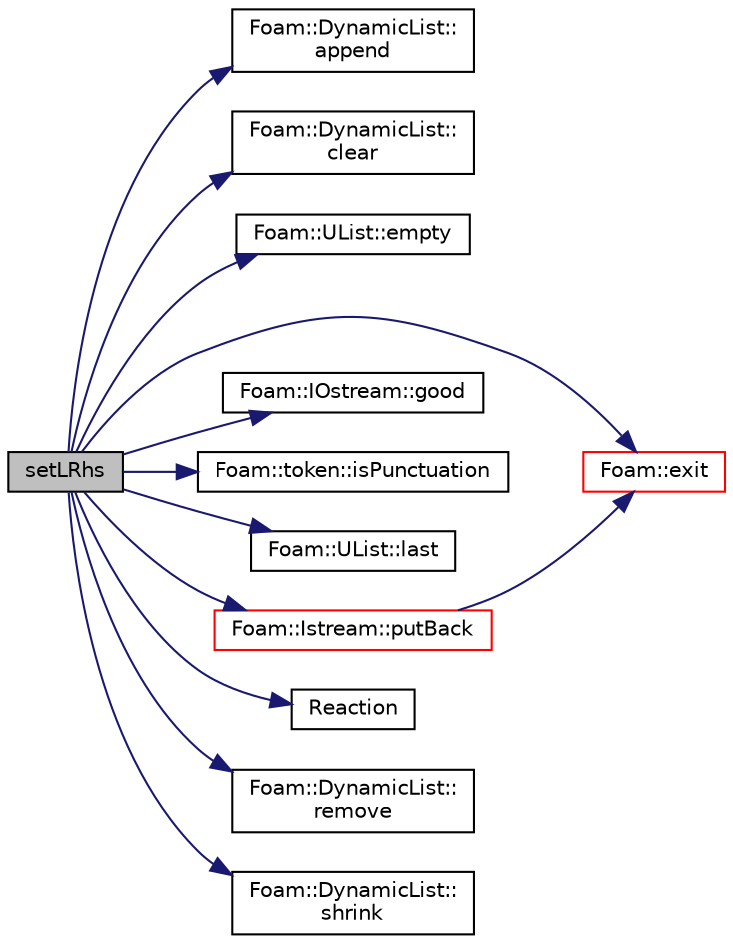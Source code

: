 digraph "setLRhs"
{
  bgcolor="transparent";
  edge [fontname="Helvetica",fontsize="10",labelfontname="Helvetica",labelfontsize="10"];
  node [fontname="Helvetica",fontsize="10",shape=record];
  rankdir="LR";
  Node921 [label="setLRhs",height=0.2,width=0.4,color="black", fillcolor="grey75", style="filled", fontcolor="black"];
  Node921 -> Node922 [color="midnightblue",fontsize="10",style="solid",fontname="Helvetica"];
  Node922 [label="Foam::DynamicList::\lappend",height=0.2,width=0.4,color="black",URL="$a27005.html#a7b67b42af715604376ad63a681dee6d8",tooltip="Append an element at the end of the list. "];
  Node921 -> Node923 [color="midnightblue",fontsize="10",style="solid",fontname="Helvetica"];
  Node923 [label="Foam::DynamicList::\lclear",height=0.2,width=0.4,color="black",URL="$a27005.html#ac8bb3912a3ce86b15842e79d0b421204",tooltip="Clear the addressed list, i.e. set the size to zero. "];
  Node921 -> Node924 [color="midnightblue",fontsize="10",style="solid",fontname="Helvetica"];
  Node924 [label="Foam::UList::empty",height=0.2,width=0.4,color="black",URL="$a26837.html#a644718bb2fb240de962dc3c9a1fdf0dc",tooltip="Return true if the UList is empty (ie, size() is zero) "];
  Node921 -> Node925 [color="midnightblue",fontsize="10",style="solid",fontname="Helvetica"];
  Node925 [label="Foam::exit",height=0.2,width=0.4,color="red",URL="$a21851.html#a06ca7250d8e89caf05243ec094843642"];
  Node921 -> Node964 [color="midnightblue",fontsize="10",style="solid",fontname="Helvetica"];
  Node964 [label="Foam::IOstream::good",height=0.2,width=0.4,color="black",URL="$a27333.html#abdcc7f96f487faadc7769afcf58fe992",tooltip="Return true if next operation might succeed. "];
  Node921 -> Node974 [color="midnightblue",fontsize="10",style="solid",fontname="Helvetica"];
  Node974 [label="Foam::token::isPunctuation",height=0.2,width=0.4,color="black",URL="$a27413.html#a1f8107fd5ca4b0ebd4bf63cfc8ef6d2f"];
  Node921 -> Node975 [color="midnightblue",fontsize="10",style="solid",fontname="Helvetica"];
  Node975 [label="Foam::UList::last",height=0.2,width=0.4,color="black",URL="$a26837.html#aef07c02ea1c27bdb5906043b399e0ff0",tooltip="Return the last element of the list. "];
  Node921 -> Node976 [color="midnightblue",fontsize="10",style="solid",fontname="Helvetica"];
  Node976 [label="Foam::Istream::putBack",height=0.2,width=0.4,color="red",URL="$a27341.html#af22e503b062298eef54e360dfc06d0b4",tooltip="Put back token. "];
  Node976 -> Node925 [color="midnightblue",fontsize="10",style="solid",fontname="Helvetica"];
  Node921 -> Node977 [color="midnightblue",fontsize="10",style="solid",fontname="Helvetica"];
  Node977 [label="Reaction",height=0.2,width=0.4,color="black",URL="$a31677.html#a33c2fc826fef7970e7ea0984c566b273",tooltip="Construct from components. "];
  Node921 -> Node978 [color="midnightblue",fontsize="10",style="solid",fontname="Helvetica"];
  Node978 [label="Foam::DynamicList::\lremove",height=0.2,width=0.4,color="black",URL="$a27005.html#a11a92c7c8e39f3f023c3bcca1e5297f0",tooltip="Remove and return the top element. "];
  Node921 -> Node979 [color="midnightblue",fontsize="10",style="solid",fontname="Helvetica"];
  Node979 [label="Foam::DynamicList::\lshrink",height=0.2,width=0.4,color="black",URL="$a27005.html#a88964e734acd91f096c914d0cc5a6e75",tooltip="Shrink the allocated space to the number of elements used. "];
}
